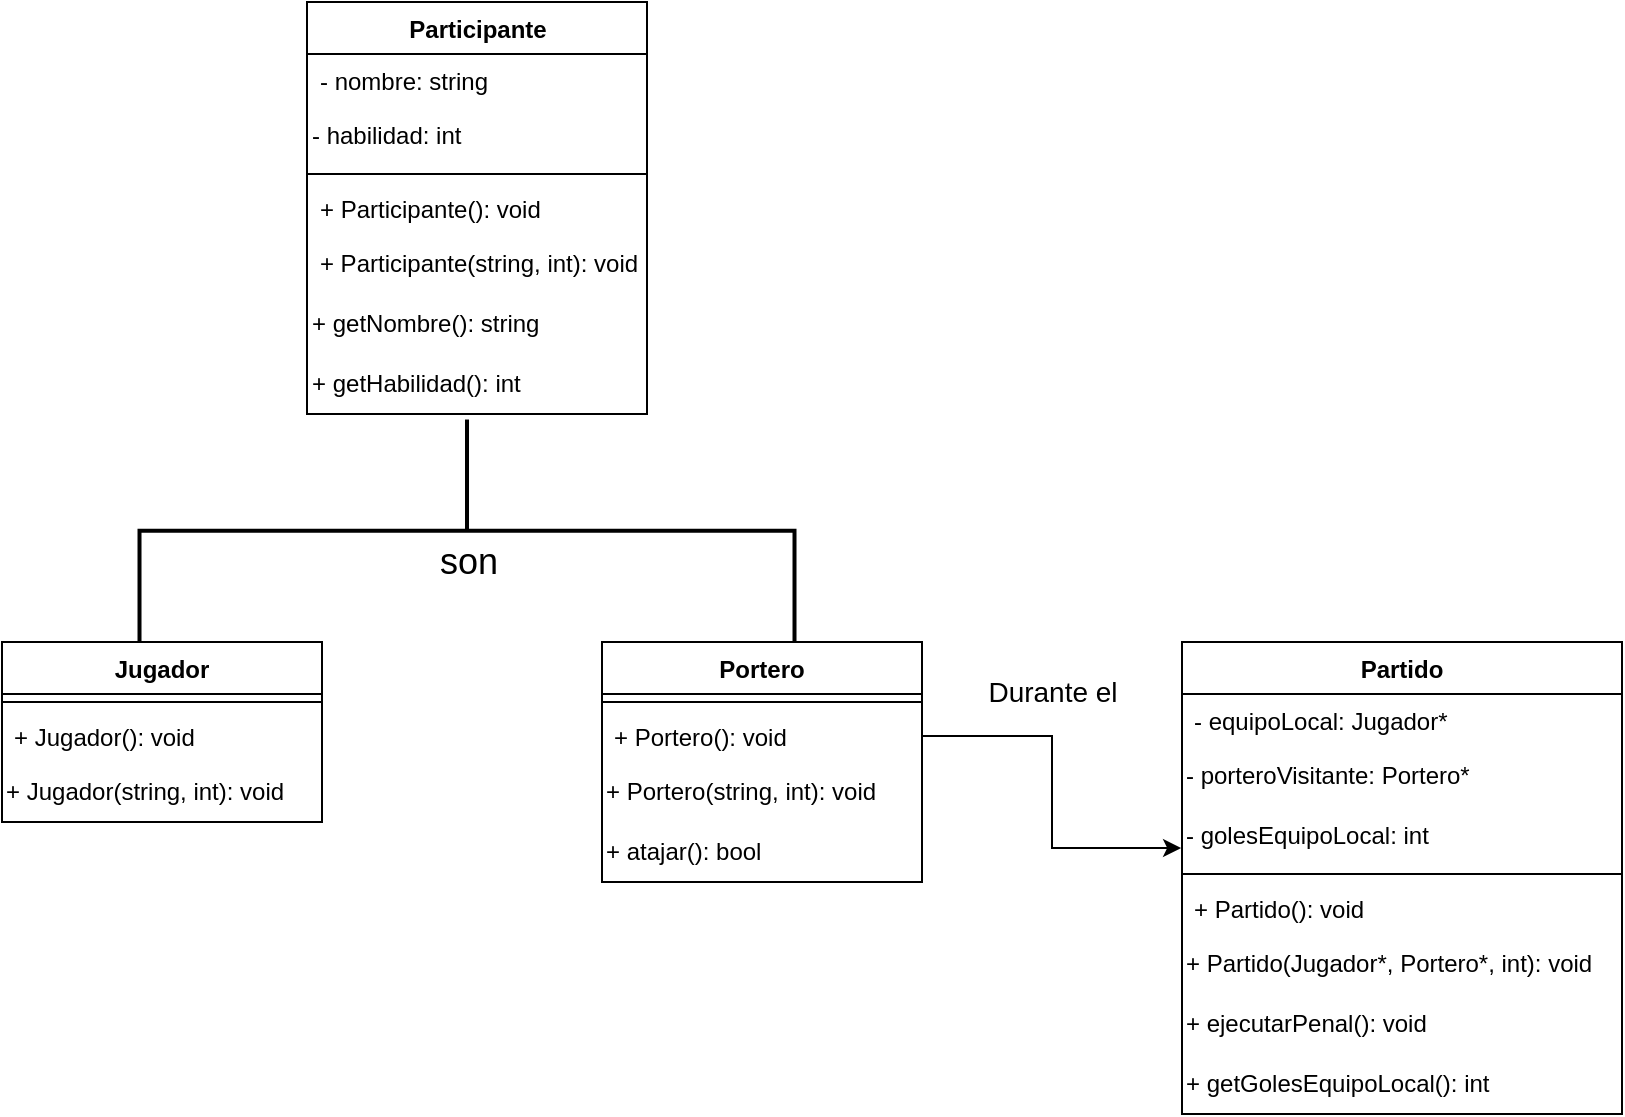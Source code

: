 <mxfile version="22.1.3" type="device">
  <diagram name="Página-1" id="O6Kh4UrNtY8MWgfF9Spw">
    <mxGraphModel dx="1050" dy="557" grid="1" gridSize="10" guides="1" tooltips="1" connect="1" arrows="1" fold="1" page="1" pageScale="1" pageWidth="850" pageHeight="1100" math="0" shadow="0">
      <root>
        <mxCell id="0" />
        <mxCell id="1" parent="0" />
        <mxCell id="w7OetUjVm0QHH6az1aWK-1" value="Jugador" style="swimlane;fontStyle=1;align=center;verticalAlign=top;childLayout=stackLayout;horizontal=1;startSize=26;horizontalStack=0;resizeParent=1;resizeParentMax=0;resizeLast=0;collapsible=1;marginBottom=0;whiteSpace=wrap;html=1;" vertex="1" parent="1">
          <mxGeometry x="20" y="570" width="160" height="90" as="geometry" />
        </mxCell>
        <mxCell id="w7OetUjVm0QHH6az1aWK-3" value="" style="line;strokeWidth=1;fillColor=none;align=left;verticalAlign=middle;spacingTop=-1;spacingLeft=3;spacingRight=3;rotatable=0;labelPosition=right;points=[];portConstraint=eastwest;strokeColor=inherit;" vertex="1" parent="w7OetUjVm0QHH6az1aWK-1">
          <mxGeometry y="26" width="160" height="8" as="geometry" />
        </mxCell>
        <mxCell id="w7OetUjVm0QHH6az1aWK-4" value="+ Jugador(): void" style="text;strokeColor=none;fillColor=none;align=left;verticalAlign=top;spacingLeft=4;spacingRight=4;overflow=hidden;rotatable=0;points=[[0,0.5],[1,0.5]];portConstraint=eastwest;whiteSpace=wrap;html=1;" vertex="1" parent="w7OetUjVm0QHH6az1aWK-1">
          <mxGeometry y="34" width="160" height="26" as="geometry" />
        </mxCell>
        <mxCell id="w7OetUjVm0QHH6az1aWK-6" value="+ Jugador(string, int): void" style="text;html=1;align=left;verticalAlign=middle;resizable=0;points=[];autosize=1;strokeColor=none;fillColor=none;" vertex="1" parent="w7OetUjVm0QHH6az1aWK-1">
          <mxGeometry y="60" width="160" height="30" as="geometry" />
        </mxCell>
        <mxCell id="w7OetUjVm0QHH6az1aWK-9" value="Portero" style="swimlane;fontStyle=1;align=center;verticalAlign=top;childLayout=stackLayout;horizontal=1;startSize=26;horizontalStack=0;resizeParent=1;resizeParentMax=0;resizeLast=0;collapsible=1;marginBottom=0;whiteSpace=wrap;html=1;" vertex="1" parent="1">
          <mxGeometry x="320" y="570" width="160" height="120" as="geometry" />
        </mxCell>
        <mxCell id="w7OetUjVm0QHH6az1aWK-11" value="" style="line;strokeWidth=1;fillColor=none;align=left;verticalAlign=middle;spacingTop=-1;spacingLeft=3;spacingRight=3;rotatable=0;labelPosition=right;points=[];portConstraint=eastwest;strokeColor=inherit;" vertex="1" parent="w7OetUjVm0QHH6az1aWK-9">
          <mxGeometry y="26" width="160" height="8" as="geometry" />
        </mxCell>
        <mxCell id="w7OetUjVm0QHH6az1aWK-12" value="+ Portero(): void" style="text;strokeColor=none;fillColor=none;align=left;verticalAlign=top;spacingLeft=4;spacingRight=4;overflow=hidden;rotatable=0;points=[[0,0.5],[1,0.5]];portConstraint=eastwest;whiteSpace=wrap;html=1;" vertex="1" parent="w7OetUjVm0QHH6az1aWK-9">
          <mxGeometry y="34" width="160" height="26" as="geometry" />
        </mxCell>
        <mxCell id="w7OetUjVm0QHH6az1aWK-15" value="+ Portero(string, int): void" style="text;html=1;align=left;verticalAlign=middle;resizable=0;points=[];autosize=1;strokeColor=none;fillColor=none;" vertex="1" parent="w7OetUjVm0QHH6az1aWK-9">
          <mxGeometry y="60" width="160" height="30" as="geometry" />
        </mxCell>
        <mxCell id="w7OetUjVm0QHH6az1aWK-18" value="+ atajar(): bool" style="text;html=1;align=left;verticalAlign=middle;resizable=0;points=[];autosize=1;strokeColor=none;fillColor=none;" vertex="1" parent="w7OetUjVm0QHH6az1aWK-9">
          <mxGeometry y="90" width="160" height="30" as="geometry" />
        </mxCell>
        <mxCell id="w7OetUjVm0QHH6az1aWK-19" value="Partido" style="swimlane;fontStyle=1;align=center;verticalAlign=top;childLayout=stackLayout;horizontal=1;startSize=26;horizontalStack=0;resizeParent=1;resizeParentMax=0;resizeLast=0;collapsible=1;marginBottom=0;whiteSpace=wrap;html=1;" vertex="1" parent="1">
          <mxGeometry x="610" y="570" width="220" height="236" as="geometry" />
        </mxCell>
        <mxCell id="w7OetUjVm0QHH6az1aWK-20" value="- equipoLocal: Jugador*" style="text;strokeColor=none;fillColor=none;align=left;verticalAlign=top;spacingLeft=4;spacingRight=4;overflow=hidden;rotatable=0;points=[[0,0.5],[1,0.5]];portConstraint=eastwest;whiteSpace=wrap;html=1;" vertex="1" parent="w7OetUjVm0QHH6az1aWK-19">
          <mxGeometry y="26" width="220" height="26" as="geometry" />
        </mxCell>
        <mxCell id="w7OetUjVm0QHH6az1aWK-23" value="- porteroVisitante: Portero*" style="text;html=1;align=left;verticalAlign=middle;resizable=0;points=[];autosize=1;strokeColor=none;fillColor=none;" vertex="1" parent="w7OetUjVm0QHH6az1aWK-19">
          <mxGeometry y="52" width="220" height="30" as="geometry" />
        </mxCell>
        <mxCell id="w7OetUjVm0QHH6az1aWK-24" value="- golesEquipoLocal: int" style="text;html=1;align=left;verticalAlign=middle;resizable=0;points=[];autosize=1;strokeColor=none;fillColor=none;" vertex="1" parent="w7OetUjVm0QHH6az1aWK-19">
          <mxGeometry y="82" width="220" height="30" as="geometry" />
        </mxCell>
        <mxCell id="w7OetUjVm0QHH6az1aWK-21" value="" style="line;strokeWidth=1;fillColor=none;align=left;verticalAlign=middle;spacingTop=-1;spacingLeft=3;spacingRight=3;rotatable=0;labelPosition=right;points=[];portConstraint=eastwest;strokeColor=inherit;" vertex="1" parent="w7OetUjVm0QHH6az1aWK-19">
          <mxGeometry y="112" width="220" height="8" as="geometry" />
        </mxCell>
        <mxCell id="w7OetUjVm0QHH6az1aWK-22" value="+ Partido(): void" style="text;strokeColor=none;fillColor=none;align=left;verticalAlign=top;spacingLeft=4;spacingRight=4;overflow=hidden;rotatable=0;points=[[0,0.5],[1,0.5]];portConstraint=eastwest;whiteSpace=wrap;html=1;" vertex="1" parent="w7OetUjVm0QHH6az1aWK-19">
          <mxGeometry y="120" width="220" height="26" as="geometry" />
        </mxCell>
        <mxCell id="w7OetUjVm0QHH6az1aWK-25" value="+ Partido(Jugador*, Portero*, int): void" style="text;html=1;align=left;verticalAlign=middle;resizable=0;points=[];autosize=1;strokeColor=none;fillColor=none;" vertex="1" parent="w7OetUjVm0QHH6az1aWK-19">
          <mxGeometry y="146" width="220" height="30" as="geometry" />
        </mxCell>
        <mxCell id="w7OetUjVm0QHH6az1aWK-26" value="+ ejecutarPenal(): void" style="text;html=1;align=left;verticalAlign=middle;resizable=0;points=[];autosize=1;strokeColor=none;fillColor=none;" vertex="1" parent="w7OetUjVm0QHH6az1aWK-19">
          <mxGeometry y="176" width="220" height="30" as="geometry" />
        </mxCell>
        <mxCell id="w7OetUjVm0QHH6az1aWK-27" value="+ getGolesEquipoLocal(): int" style="text;html=1;align=left;verticalAlign=middle;resizable=0;points=[];autosize=1;strokeColor=none;fillColor=none;" vertex="1" parent="w7OetUjVm0QHH6az1aWK-19">
          <mxGeometry y="206" width="220" height="30" as="geometry" />
        </mxCell>
        <mxCell id="w7OetUjVm0QHH6az1aWK-30" style="edgeStyle=orthogonalEdgeStyle;rounded=0;orthogonalLoop=1;jettySize=auto;html=1;exitX=1;exitY=0.5;exitDx=0;exitDy=0;entryX=-0.002;entryY=0.7;entryDx=0;entryDy=0;entryPerimeter=0;" edge="1" parent="1" source="w7OetUjVm0QHH6az1aWK-12" target="w7OetUjVm0QHH6az1aWK-24">
          <mxGeometry relative="1" as="geometry" />
        </mxCell>
        <mxCell id="w7OetUjVm0QHH6az1aWK-31" value="&lt;font style=&quot;font-size: 14px;&quot;&gt;Durante el&lt;/font&gt;" style="text;html=1;align=center;verticalAlign=middle;resizable=0;points=[];autosize=1;strokeColor=none;fillColor=none;" vertex="1" parent="1">
          <mxGeometry x="500" y="580" width="90" height="30" as="geometry" />
        </mxCell>
        <mxCell id="w7OetUjVm0QHH6az1aWK-32" value="Participante" style="swimlane;fontStyle=1;align=center;verticalAlign=top;childLayout=stackLayout;horizontal=1;startSize=26;horizontalStack=0;resizeParent=1;resizeParentMax=0;resizeLast=0;collapsible=1;marginBottom=0;whiteSpace=wrap;html=1;" vertex="1" parent="1">
          <mxGeometry x="172.5" y="250" width="170" height="206" as="geometry" />
        </mxCell>
        <mxCell id="w7OetUjVm0QHH6az1aWK-33" value="- nombre: string" style="text;strokeColor=none;fillColor=none;align=left;verticalAlign=top;spacingLeft=4;spacingRight=4;overflow=hidden;rotatable=0;points=[[0,0.5],[1,0.5]];portConstraint=eastwest;whiteSpace=wrap;html=1;" vertex="1" parent="w7OetUjVm0QHH6az1aWK-32">
          <mxGeometry y="26" width="170" height="26" as="geometry" />
        </mxCell>
        <mxCell id="w7OetUjVm0QHH6az1aWK-36" value="- habilidad: int" style="text;html=1;align=left;verticalAlign=middle;resizable=0;points=[];autosize=1;strokeColor=none;fillColor=none;" vertex="1" parent="w7OetUjVm0QHH6az1aWK-32">
          <mxGeometry y="52" width="170" height="30" as="geometry" />
        </mxCell>
        <mxCell id="w7OetUjVm0QHH6az1aWK-34" value="" style="line;strokeWidth=1;fillColor=none;align=left;verticalAlign=middle;spacingTop=-1;spacingLeft=3;spacingRight=3;rotatable=0;labelPosition=right;points=[];portConstraint=eastwest;strokeColor=inherit;" vertex="1" parent="w7OetUjVm0QHH6az1aWK-32">
          <mxGeometry y="82" width="170" height="8" as="geometry" />
        </mxCell>
        <mxCell id="w7OetUjVm0QHH6az1aWK-35" value="+ Participante(): void" style="text;strokeColor=none;fillColor=none;align=left;verticalAlign=top;spacingLeft=4;spacingRight=4;overflow=hidden;rotatable=0;points=[[0,0.5],[1,0.5]];portConstraint=eastwest;whiteSpace=wrap;html=1;" vertex="1" parent="w7OetUjVm0QHH6az1aWK-32">
          <mxGeometry y="90" width="170" height="26" as="geometry" />
        </mxCell>
        <mxCell id="w7OetUjVm0QHH6az1aWK-37" value="+ Participante(string, int): void" style="text;html=1;align=center;verticalAlign=middle;resizable=0;points=[];autosize=1;strokeColor=none;fillColor=none;" vertex="1" parent="w7OetUjVm0QHH6az1aWK-32">
          <mxGeometry y="116" width="170" height="30" as="geometry" />
        </mxCell>
        <mxCell id="w7OetUjVm0QHH6az1aWK-39" value="+ getNombre(): string" style="text;html=1;align=left;verticalAlign=middle;resizable=0;points=[];autosize=1;strokeColor=none;fillColor=none;" vertex="1" parent="w7OetUjVm0QHH6az1aWK-32">
          <mxGeometry y="146" width="170" height="30" as="geometry" />
        </mxCell>
        <mxCell id="w7OetUjVm0QHH6az1aWK-40" value="+ getHabilidad(): int" style="text;html=1;align=left;verticalAlign=middle;resizable=0;points=[];autosize=1;strokeColor=none;fillColor=none;" vertex="1" parent="w7OetUjVm0QHH6az1aWK-32">
          <mxGeometry y="176" width="170" height="30" as="geometry" />
        </mxCell>
        <mxCell id="w7OetUjVm0QHH6az1aWK-50" value="" style="strokeWidth=2;html=1;shape=mxgraph.flowchart.annotation_2;align=left;labelPosition=right;pointerEvents=1;rotation=90;" vertex="1" parent="1">
          <mxGeometry x="196.88" y="350.63" width="111.25" height="327.5" as="geometry" />
        </mxCell>
        <mxCell id="w7OetUjVm0QHH6az1aWK-52" value="&lt;font style=&quot;font-size: 18px;&quot;&gt;son&lt;/font&gt;" style="text;html=1;align=center;verticalAlign=middle;resizable=0;points=[];autosize=1;strokeColor=none;fillColor=none;" vertex="1" parent="1">
          <mxGeometry x="227.51" y="510" width="50" height="40" as="geometry" />
        </mxCell>
      </root>
    </mxGraphModel>
  </diagram>
</mxfile>
